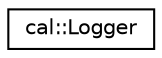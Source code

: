 digraph "Graphical Class Hierarchy"
{
  edge [fontname="Helvetica",fontsize="10",labelfontname="Helvetica",labelfontsize="10"];
  node [fontname="Helvetica",fontsize="10",shape=record];
  rankdir="LR";
  Node1 [label="cal::Logger",height=0.2,width=0.4,color="black", fillcolor="white", style="filled",URL="$classcal_1_1_logger.html",tooltip="Global logger singleton. "];
}
